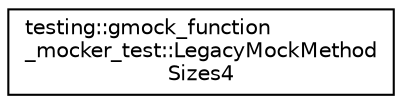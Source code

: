 digraph "Иерархия классов. Графический вид."
{
 // LATEX_PDF_SIZE
  edge [fontname="Helvetica",fontsize="10",labelfontname="Helvetica",labelfontsize="10"];
  node [fontname="Helvetica",fontsize="10",shape=record];
  rankdir="LR";
  Node0 [label="testing::gmock_function\l_mocker_test::LegacyMockMethod\lSizes4",height=0.2,width=0.4,color="black", fillcolor="white", style="filled",URL="$structtesting_1_1gmock__function__mocker__test_1_1LegacyMockMethodSizes4.html",tooltip=" "];
}
